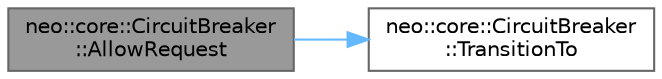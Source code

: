digraph "neo::core::CircuitBreaker::AllowRequest"
{
 // LATEX_PDF_SIZE
  bgcolor="transparent";
  edge [fontname=Helvetica,fontsize=10,labelfontname=Helvetica,labelfontsize=10];
  node [fontname=Helvetica,fontsize=10,shape=box,height=0.2,width=0.4];
  rankdir="LR";
  Node1 [id="Node000001",label="neo::core::CircuitBreaker\l::AllowRequest",height=0.2,width=0.4,color="gray40", fillcolor="grey60", style="filled", fontcolor="black",tooltip=" "];
  Node1 -> Node2 [id="edge1_Node000001_Node000002",color="steelblue1",style="solid",tooltip=" "];
  Node2 [id="Node000002",label="neo::core::CircuitBreaker\l::TransitionTo",height=0.2,width=0.4,color="grey40", fillcolor="white", style="filled",URL="$classneo_1_1core_1_1_circuit_breaker.html#a8de617feb98b2947db68da679bc745ef",tooltip=" "];
}
